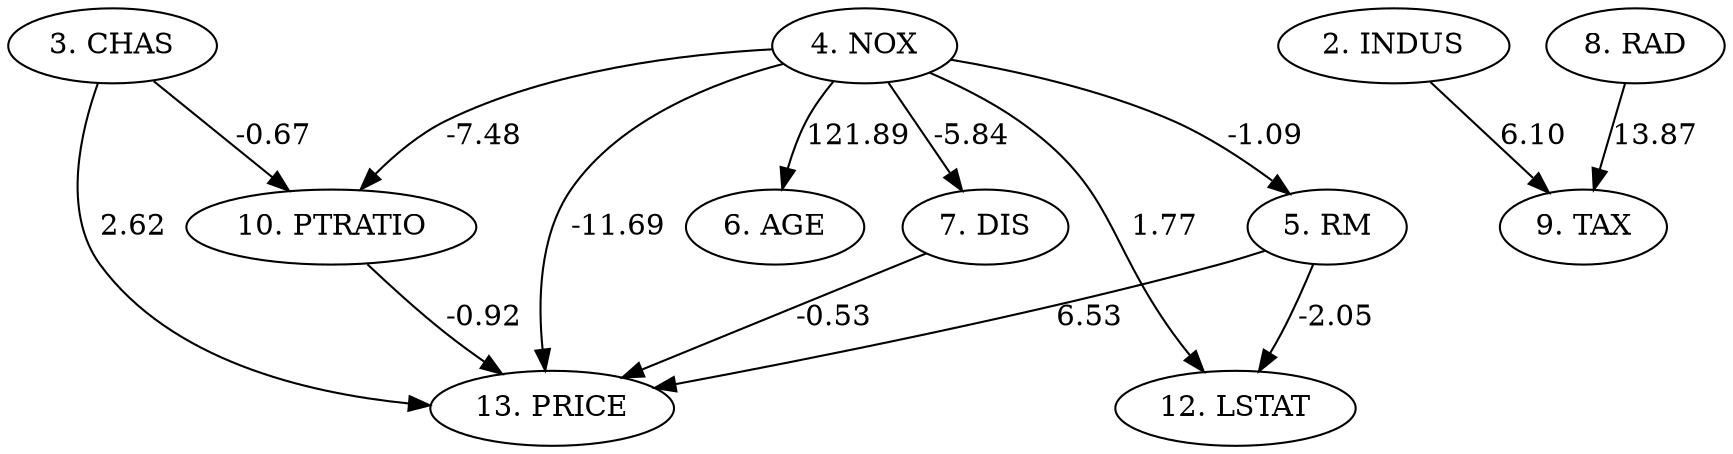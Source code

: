 digraph {
	"4. NOX" -> "5. RM" [label=-1.09]
	"4. NOX" -> "6. AGE" [label=121.89]
	"4. NOX" -> "7. DIS" [label=-5.84]
	"2. INDUS" -> "9. TAX" [label=6.10]
	"8. RAD" -> "9. TAX" [label=13.87]
	"3. CHAS" -> "10. PTRATIO" [label=-0.67]
	"4. NOX" -> "10. PTRATIO" [label=-7.48]
	"4. NOX" -> "12. LSTAT" [label=1.77]
	"5. RM" -> "12. LSTAT" [label=-2.05]
	"3. CHAS" -> "13. PRICE" [label=2.62]
	"4. NOX" -> "13. PRICE" [label=-11.69]
	"5. RM" -> "13. PRICE" [label=6.53]
	"7. DIS" -> "13. PRICE" [label=-0.53]
	"10. PTRATIO" -> "13. PRICE" [label=-0.92]
}
